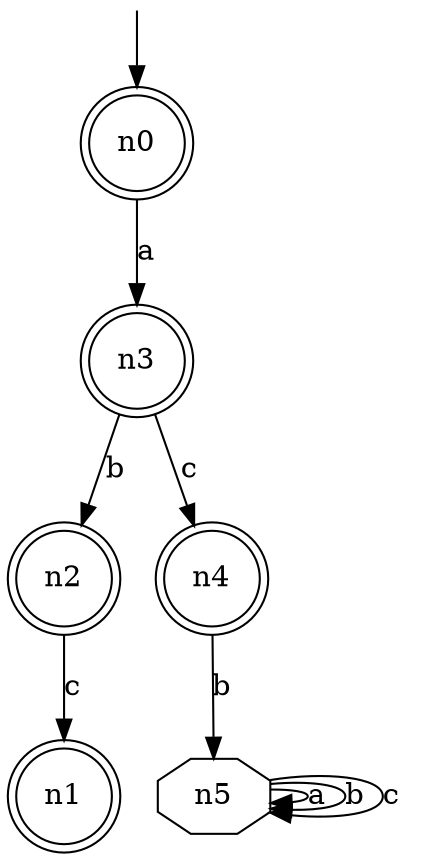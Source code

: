 digraph g {

	s0 [shape="doublecircle" label="n0"];
	s1 [shape="doublecircle" label="n1"];
	s2 [shape="doublecircle" label="n2"];
	s3 [shape="doublecircle" label="n3"];
	s4 [shape="doublecircle" label="n4"];
	s5 [shape="octagon" label="n5"];
	s0 -> s3 [label="a"];
	s2 -> s1 [label="c"];
	s3 -> s2 [label="b"];
	s3 -> s4 [label="c"];
	s4 -> s5 [label="b"];
	s5 -> s5 [label="a"];
	s5 -> s5 [label="b"];
	s5 -> s5 [label="c"];

__start0 [label="" shape="none" width="0" height="0"];
__start0 -> s0;

}
